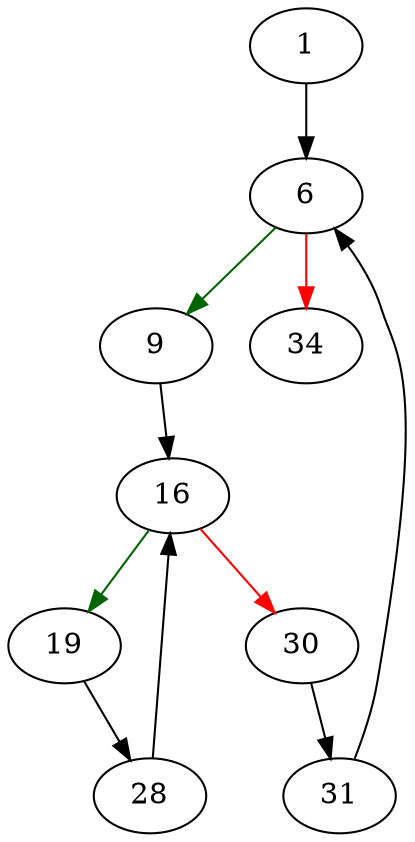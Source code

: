 strict digraph "idxHashClear" {
	// Node definitions.
	1 [entry=true];
	6;
	9;
	34;
	16;
	19;
	30;
	28;
	31;

	// Edge definitions.
	1 -> 6;
	6 -> 9 [
		color=darkgreen
		cond=true
	];
	6 -> 34 [
		color=red
		cond=false
	];
	9 -> 16;
	16 -> 19 [
		color=darkgreen
		cond=true
	];
	16 -> 30 [
		color=red
		cond=false
	];
	19 -> 28;
	30 -> 31;
	28 -> 16;
	31 -> 6;
}